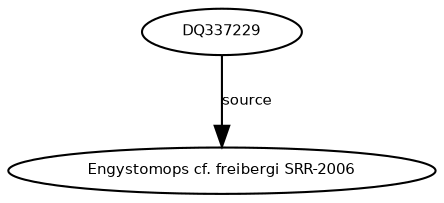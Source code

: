 digraph G {
size="3,3";
node [fontsize=7, fontname="Helvetica"];
edge [fontsize=7, fontname="Helvetica"];
node0 [label="Engystomops cf. freibergi SRR-2006", width=0.27433100247,height=0.27433100247];
node1 [label="DQ337229", width=0.27433100247,height=0.27433100247];
node1 -> node0 [label="source"];
}

